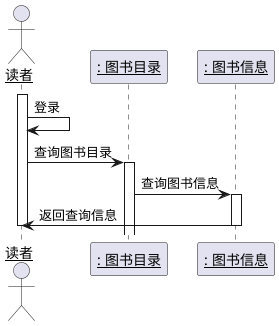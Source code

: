 @startuml
actor 读者
actor ": 读者" as 读者
participant ": 图书目录" as 图书目录
participant ": 图书信息" as 图书信息
skinparam sequenceParticipant underline
activate 读者
读者->读者:登录
读者->图书目录:查询图书目录
activate 图书目录
图书目录->图书信息:查询图书信息
activate 图书信息
图书信息->读者:返回查询信息
deactivate 图书信息
deactivate 读者
@enduml